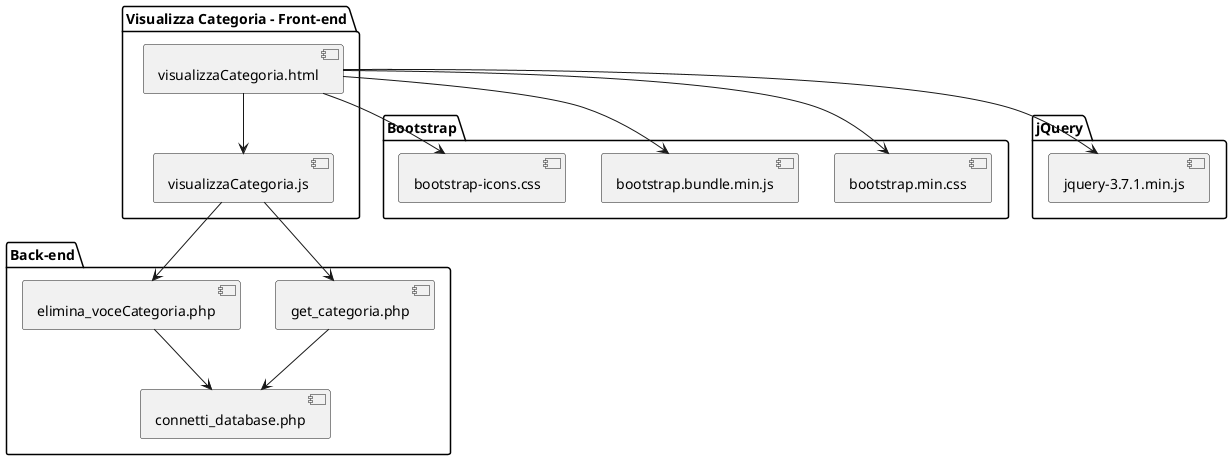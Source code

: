@startuml package_visualizzaCategoria
package "Bootstrap" {
  [bootstrap.min.css]
  [bootstrap.bundle.min.js]
  [bootstrap-icons.css]
}

package "jQuery" {
  [jquery-3.7.1.min.js]
}

package "Visualizza Categoria - Front-end" {
  [visualizzaCategoria.html]
  [visualizzaCategoria.js]
}

package "Back-end" {
  [get_categoria.php]
  [elimina_voceCategoria.php]
  [connetti_database.php]
}

' Inclusioni statiche da HTML
[visualizzaCategoria.html] --> [bootstrap.min.css]
[visualizzaCategoria.html] --> [bootstrap.bundle.min.js]
[visualizzaCategoria.html] --> [bootstrap-icons.css]
[visualizzaCategoria.html] --> [jquery-3.7.1.min.js]
[visualizzaCategoria.html] --> [visualizzaCategoria.js]

' JS che fa richieste AJAX
[visualizzaCategoria.js] --> [get_categoria.php]
[visualizzaCategoria.js] --> [elimina_voceCategoria.php]

' Inclusioni PHP
[get_categoria.php] --> [connetti_database.php]
[elimina_voceCategoria.php] --> [connetti_database.php]
@enduml
